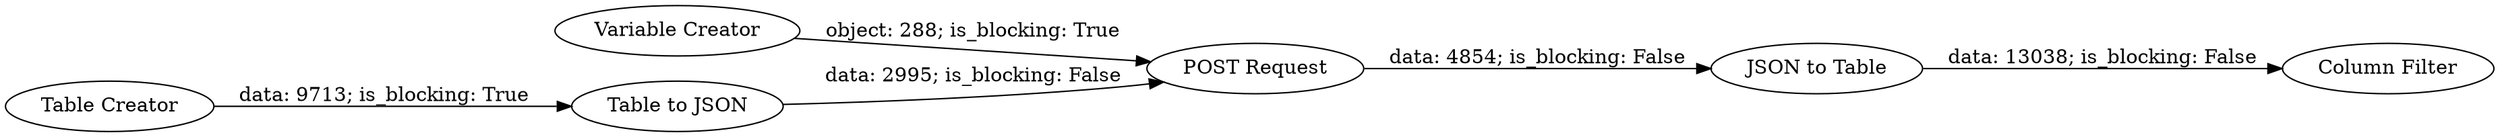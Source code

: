 digraph {
	"-6848563374128112592_5" [label="JSON to Table"]
	"-6848563374128112592_2" [label="Table Creator"]
	"-6848563374128112592_4" [label="POST Request"]
	"-6848563374128112592_6" [label="Column Filter"]
	"-6848563374128112592_1" [label="Variable Creator"]
	"-6848563374128112592_3" [label="Table to JSON"]
	"-6848563374128112592_4" -> "-6848563374128112592_5" [label="data: 4854; is_blocking: False"]
	"-6848563374128112592_1" -> "-6848563374128112592_4" [label="object: 288; is_blocking: True"]
	"-6848563374128112592_5" -> "-6848563374128112592_6" [label="data: 13038; is_blocking: False"]
	"-6848563374128112592_2" -> "-6848563374128112592_3" [label="data: 9713; is_blocking: True"]
	"-6848563374128112592_3" -> "-6848563374128112592_4" [label="data: 2995; is_blocking: False"]
	rankdir=LR
}
